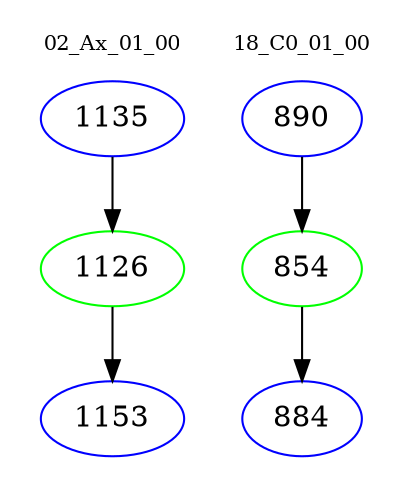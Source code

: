 digraph{
subgraph cluster_0 {
color = white
label = "02_Ax_01_00";
fontsize=10;
T0_1135 [label="1135", color="blue"]
T0_1135 -> T0_1126 [color="black"]
T0_1126 [label="1126", color="green"]
T0_1126 -> T0_1153 [color="black"]
T0_1153 [label="1153", color="blue"]
}
subgraph cluster_1 {
color = white
label = "18_C0_01_00";
fontsize=10;
T1_890 [label="890", color="blue"]
T1_890 -> T1_854 [color="black"]
T1_854 [label="854", color="green"]
T1_854 -> T1_884 [color="black"]
T1_884 [label="884", color="blue"]
}
}
